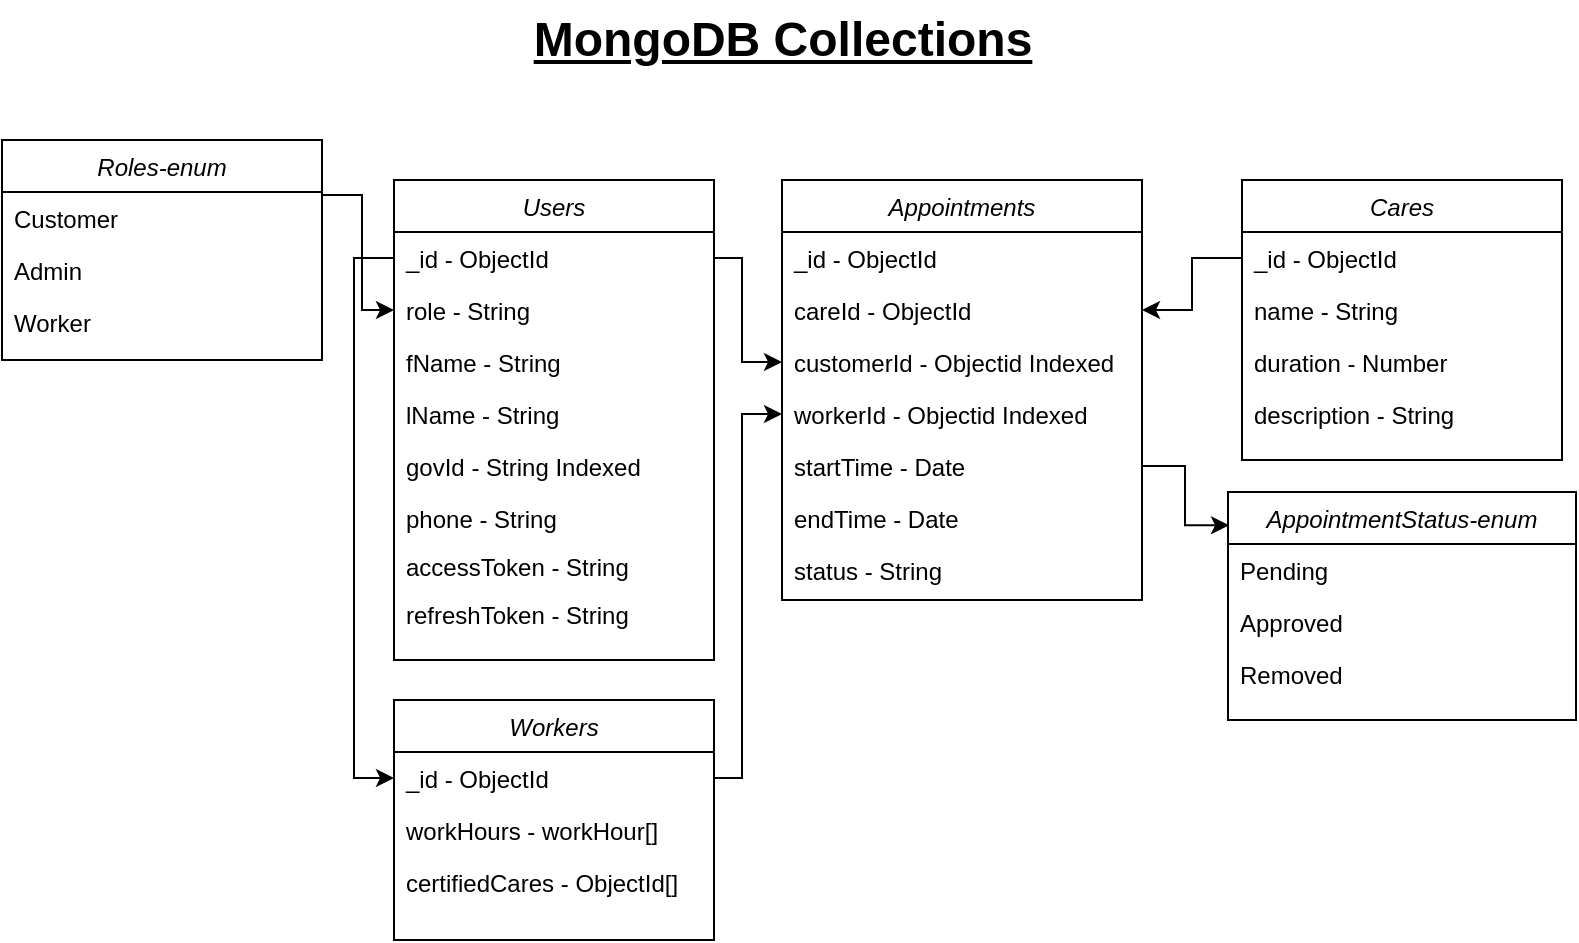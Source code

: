 <mxfile version="24.4.13" type="device">
  <diagram id="C5RBs43oDa-KdzZeNtuy" name="Page-1">
    <mxGraphModel dx="955" dy="470" grid="1" gridSize="10" guides="1" tooltips="1" connect="1" arrows="1" fold="1" page="1" pageScale="1" pageWidth="827" pageHeight="1169" math="0" shadow="0">
      <root>
        <mxCell id="WIyWlLk6GJQsqaUBKTNV-0" />
        <mxCell id="WIyWlLk6GJQsqaUBKTNV-1" parent="WIyWlLk6GJQsqaUBKTNV-0" />
        <mxCell id="zkfFHV4jXpPFQw0GAbJ--0" value="Users" style="swimlane;fontStyle=2;align=center;verticalAlign=top;childLayout=stackLayout;horizontal=1;startSize=26;horizontalStack=0;resizeParent=1;resizeLast=0;collapsible=1;marginBottom=0;rounded=0;shadow=0;strokeWidth=1;" parent="WIyWlLk6GJQsqaUBKTNV-1" vertex="1">
          <mxGeometry x="220" y="110" width="160" height="240" as="geometry">
            <mxRectangle x="210" y="30" width="160" height="26" as="alternateBounds" />
          </mxGeometry>
        </mxCell>
        <mxCell id="5wMddh9WcsArXUHhFbr--5" value="_id - ObjectId" style="text;align=left;verticalAlign=top;spacingLeft=4;spacingRight=4;overflow=hidden;rotatable=0;points=[[0,0.5],[1,0.5]];portConstraint=eastwest;" parent="zkfFHV4jXpPFQw0GAbJ--0" vertex="1">
          <mxGeometry y="26" width="160" height="26" as="geometry" />
        </mxCell>
        <mxCell id="5wMddh9WcsArXUHhFbr--6" value="role - String" style="text;align=left;verticalAlign=top;spacingLeft=4;spacingRight=4;overflow=hidden;rotatable=0;points=[[0,0.5],[1,0.5]];portConstraint=eastwest;rounded=0;shadow=0;html=0;" parent="zkfFHV4jXpPFQw0GAbJ--0" vertex="1">
          <mxGeometry y="52" width="160" height="26" as="geometry" />
        </mxCell>
        <mxCell id="zkfFHV4jXpPFQw0GAbJ--1" value="fName - String" style="text;align=left;verticalAlign=top;spacingLeft=4;spacingRight=4;overflow=hidden;rotatable=0;points=[[0,0.5],[1,0.5]];portConstraint=eastwest;" parent="zkfFHV4jXpPFQw0GAbJ--0" vertex="1">
          <mxGeometry y="78" width="160" height="26" as="geometry" />
        </mxCell>
        <mxCell id="zkfFHV4jXpPFQw0GAbJ--2" value="lName - String" style="text;align=left;verticalAlign=top;spacingLeft=4;spacingRight=4;overflow=hidden;rotatable=0;points=[[0,0.5],[1,0.5]];portConstraint=eastwest;rounded=0;shadow=0;html=0;" parent="zkfFHV4jXpPFQw0GAbJ--0" vertex="1">
          <mxGeometry y="104" width="160" height="26" as="geometry" />
        </mxCell>
        <mxCell id="5wMddh9WcsArXUHhFbr--1" value="govId - String Indexed" style="text;align=left;verticalAlign=top;spacingLeft=4;spacingRight=4;overflow=hidden;rotatable=0;points=[[0,0.5],[1,0.5]];portConstraint=eastwest;rounded=0;shadow=0;html=0;" parent="zkfFHV4jXpPFQw0GAbJ--0" vertex="1">
          <mxGeometry y="130" width="160" height="26" as="geometry" />
        </mxCell>
        <mxCell id="5wMddh9WcsArXUHhFbr--2" value="phone - String" style="text;align=left;verticalAlign=top;spacingLeft=4;spacingRight=4;overflow=hidden;rotatable=0;points=[[0,0.5],[1,0.5]];portConstraint=eastwest;rounded=0;shadow=0;html=0;" parent="zkfFHV4jXpPFQw0GAbJ--0" vertex="1">
          <mxGeometry y="156" width="160" height="24" as="geometry" />
        </mxCell>
        <mxCell id="L3fujQG92cYVwCA-_kUT-23" value="accessToken - String" style="text;align=left;verticalAlign=top;spacingLeft=4;spacingRight=4;overflow=hidden;rotatable=0;points=[[0,0.5],[1,0.5]];portConstraint=eastwest;rounded=0;shadow=0;html=0;" parent="zkfFHV4jXpPFQw0GAbJ--0" vertex="1">
          <mxGeometry y="180" width="160" height="24" as="geometry" />
        </mxCell>
        <mxCell id="L3fujQG92cYVwCA-_kUT-24" value="refreshToken - String" style="text;align=left;verticalAlign=top;spacingLeft=4;spacingRight=4;overflow=hidden;rotatable=0;points=[[0,0.5],[1,0.5]];portConstraint=eastwest;rounded=0;shadow=0;html=0;" parent="zkfFHV4jXpPFQw0GAbJ--0" vertex="1">
          <mxGeometry y="204" width="160" height="24" as="geometry" />
        </mxCell>
        <mxCell id="5wMddh9WcsArXUHhFbr--19" style="edgeStyle=orthogonalEdgeStyle;rounded=0;orthogonalLoop=1;jettySize=auto;html=1;exitX=1;exitY=0.25;exitDx=0;exitDy=0;entryX=0;entryY=0.5;entryDx=0;entryDy=0;" parent="WIyWlLk6GJQsqaUBKTNV-1" source="5wMddh9WcsArXUHhFbr--7" target="5wMddh9WcsArXUHhFbr--6" edge="1">
          <mxGeometry relative="1" as="geometry" />
        </mxCell>
        <mxCell id="5wMddh9WcsArXUHhFbr--7" value="Roles-enum" style="swimlane;fontStyle=2;align=center;verticalAlign=top;childLayout=stackLayout;horizontal=1;startSize=26;horizontalStack=0;resizeParent=1;resizeLast=0;collapsible=1;marginBottom=0;rounded=0;shadow=0;strokeWidth=1;" parent="WIyWlLk6GJQsqaUBKTNV-1" vertex="1">
          <mxGeometry x="24" y="90" width="160" height="110" as="geometry">
            <mxRectangle x="230" y="140" width="160" height="26" as="alternateBounds" />
          </mxGeometry>
        </mxCell>
        <mxCell id="5wMddh9WcsArXUHhFbr--8" value="Customer" style="text;align=left;verticalAlign=top;spacingLeft=4;spacingRight=4;overflow=hidden;rotatable=0;points=[[0,0.5],[1,0.5]];portConstraint=eastwest;" parent="5wMddh9WcsArXUHhFbr--7" vertex="1">
          <mxGeometry y="26" width="160" height="26" as="geometry" />
        </mxCell>
        <mxCell id="5wMddh9WcsArXUHhFbr--17" value="Admin" style="text;align=left;verticalAlign=top;spacingLeft=4;spacingRight=4;overflow=hidden;rotatable=0;points=[[0,0.5],[1,0.5]];portConstraint=eastwest;" parent="5wMddh9WcsArXUHhFbr--7" vertex="1">
          <mxGeometry y="52" width="160" height="26" as="geometry" />
        </mxCell>
        <mxCell id="7nXU35ak5Qws3FhgnZXO-14" value="Worker" style="text;align=left;verticalAlign=top;spacingLeft=4;spacingRight=4;overflow=hidden;rotatable=0;points=[[0,0.5],[1,0.5]];portConstraint=eastwest;" parent="5wMddh9WcsArXUHhFbr--7" vertex="1">
          <mxGeometry y="78" width="160" height="26" as="geometry" />
        </mxCell>
        <mxCell id="L3fujQG92cYVwCA-_kUT-0" value="Cares" style="swimlane;fontStyle=2;align=center;verticalAlign=top;childLayout=stackLayout;horizontal=1;startSize=26;horizontalStack=0;resizeParent=1;resizeLast=0;collapsible=1;marginBottom=0;rounded=0;shadow=0;strokeWidth=1;" parent="WIyWlLk6GJQsqaUBKTNV-1" vertex="1">
          <mxGeometry x="644" y="110" width="160" height="140" as="geometry">
            <mxRectangle x="210" y="30" width="160" height="26" as="alternateBounds" />
          </mxGeometry>
        </mxCell>
        <mxCell id="L3fujQG92cYVwCA-_kUT-1" value="_id - ObjectId" style="text;align=left;verticalAlign=top;spacingLeft=4;spacingRight=4;overflow=hidden;rotatable=0;points=[[0,0.5],[1,0.5]];portConstraint=eastwest;" parent="L3fujQG92cYVwCA-_kUT-0" vertex="1">
          <mxGeometry y="26" width="160" height="26" as="geometry" />
        </mxCell>
        <mxCell id="L3fujQG92cYVwCA-_kUT-2" value="name - String" style="text;align=left;verticalAlign=top;spacingLeft=4;spacingRight=4;overflow=hidden;rotatable=0;points=[[0,0.5],[1,0.5]];portConstraint=eastwest;rounded=0;shadow=0;html=0;" parent="L3fujQG92cYVwCA-_kUT-0" vertex="1">
          <mxGeometry y="52" width="160" height="26" as="geometry" />
        </mxCell>
        <mxCell id="L3fujQG92cYVwCA-_kUT-3" value="duration - Number" style="text;align=left;verticalAlign=top;spacingLeft=4;spacingRight=4;overflow=hidden;rotatable=0;points=[[0,0.5],[1,0.5]];portConstraint=eastwest;" parent="L3fujQG92cYVwCA-_kUT-0" vertex="1">
          <mxGeometry y="78" width="160" height="26" as="geometry" />
        </mxCell>
        <mxCell id="L3fujQG92cYVwCA-_kUT-4" value="description - String" style="text;align=left;verticalAlign=top;spacingLeft=4;spacingRight=4;overflow=hidden;rotatable=0;points=[[0,0.5],[1,0.5]];portConstraint=eastwest;rounded=0;shadow=0;html=0;" parent="L3fujQG92cYVwCA-_kUT-0" vertex="1">
          <mxGeometry y="104" width="160" height="36" as="geometry" />
        </mxCell>
        <mxCell id="L3fujQG92cYVwCA-_kUT-7" value="Appointments" style="swimlane;fontStyle=2;align=center;verticalAlign=top;childLayout=stackLayout;horizontal=1;startSize=26;horizontalStack=0;resizeParent=1;resizeLast=0;collapsible=1;marginBottom=0;rounded=0;shadow=0;strokeWidth=1;" parent="WIyWlLk6GJQsqaUBKTNV-1" vertex="1">
          <mxGeometry x="414" y="110" width="180" height="210" as="geometry">
            <mxRectangle x="414" y="110" width="160" height="26" as="alternateBounds" />
          </mxGeometry>
        </mxCell>
        <mxCell id="L3fujQG92cYVwCA-_kUT-8" value="_id - ObjectId" style="text;align=left;verticalAlign=top;spacingLeft=4;spacingRight=4;overflow=hidden;rotatable=0;points=[[0,0.5],[1,0.5]];portConstraint=eastwest;" parent="L3fujQG92cYVwCA-_kUT-7" vertex="1">
          <mxGeometry y="26" width="180" height="26" as="geometry" />
        </mxCell>
        <mxCell id="L3fujQG92cYVwCA-_kUT-9" value="careId - ObjectId" style="text;align=left;verticalAlign=top;spacingLeft=4;spacingRight=4;overflow=hidden;rotatable=0;points=[[0,0.5],[1,0.5]];portConstraint=eastwest;rounded=0;shadow=0;html=0;" parent="L3fujQG92cYVwCA-_kUT-7" vertex="1">
          <mxGeometry y="52" width="180" height="26" as="geometry" />
        </mxCell>
        <mxCell id="L3fujQG92cYVwCA-_kUT-10" value="customerId - Objectid Indexed" style="text;align=left;verticalAlign=top;spacingLeft=4;spacingRight=4;overflow=hidden;rotatable=0;points=[[0,0.5],[1,0.5]];portConstraint=eastwest;" parent="L3fujQG92cYVwCA-_kUT-7" vertex="1">
          <mxGeometry y="78" width="180" height="26" as="geometry" />
        </mxCell>
        <mxCell id="L3fujQG92cYVwCA-_kUT-18" value="workerId - Objectid Indexed" style="text;align=left;verticalAlign=top;spacingLeft=4;spacingRight=4;overflow=hidden;rotatable=0;points=[[0,0.5],[1,0.5]];portConstraint=eastwest;rounded=0;shadow=0;html=0;" parent="L3fujQG92cYVwCA-_kUT-7" vertex="1">
          <mxGeometry y="104" width="180" height="26" as="geometry" />
        </mxCell>
        <mxCell id="qCU7B_xJwH3yu_bluKCS-0" value="startTime - Date" style="text;align=left;verticalAlign=top;spacingLeft=4;spacingRight=4;overflow=hidden;rotatable=0;points=[[0,0.5],[1,0.5]];portConstraint=eastwest;rounded=0;shadow=0;html=0;" parent="L3fujQG92cYVwCA-_kUT-7" vertex="1">
          <mxGeometry y="130" width="180" height="26" as="geometry" />
        </mxCell>
        <mxCell id="7nXU35ak5Qws3FhgnZXO-2" value="endTime - Date" style="text;align=left;verticalAlign=top;spacingLeft=4;spacingRight=4;overflow=hidden;rotatable=0;points=[[0,0.5],[1,0.5]];portConstraint=eastwest;rounded=0;shadow=0;html=0;" parent="L3fujQG92cYVwCA-_kUT-7" vertex="1">
          <mxGeometry y="156" width="180" height="26" as="geometry" />
        </mxCell>
        <mxCell id="7nXU35ak5Qws3FhgnZXO-1" value="status - String" style="text;align=left;verticalAlign=top;spacingLeft=4;spacingRight=4;overflow=hidden;rotatable=0;points=[[0,0.5],[1,0.5]];portConstraint=eastwest;rounded=0;shadow=0;html=0;" parent="L3fujQG92cYVwCA-_kUT-7" vertex="1">
          <mxGeometry y="182" width="180" height="26" as="geometry" />
        </mxCell>
        <mxCell id="L3fujQG92cYVwCA-_kUT-13" style="edgeStyle=orthogonalEdgeStyle;rounded=0;orthogonalLoop=1;jettySize=auto;html=1;entryX=0;entryY=0.5;entryDx=0;entryDy=0;" parent="WIyWlLk6GJQsqaUBKTNV-1" source="5wMddh9WcsArXUHhFbr--5" target="L3fujQG92cYVwCA-_kUT-10" edge="1">
          <mxGeometry relative="1" as="geometry">
            <Array as="points">
              <mxPoint x="394" y="149" />
              <mxPoint x="394" y="201" />
            </Array>
          </mxGeometry>
        </mxCell>
        <mxCell id="L3fujQG92cYVwCA-_kUT-14" style="edgeStyle=orthogonalEdgeStyle;rounded=0;orthogonalLoop=1;jettySize=auto;html=1;entryX=1;entryY=0.5;entryDx=0;entryDy=0;" parent="WIyWlLk6GJQsqaUBKTNV-1" source="L3fujQG92cYVwCA-_kUT-1" target="L3fujQG92cYVwCA-_kUT-9" edge="1">
          <mxGeometry relative="1" as="geometry" />
        </mxCell>
        <mxCell id="L3fujQG92cYVwCA-_kUT-17" value="MongoDB Collections" style="text;strokeColor=none;fillColor=none;html=1;fontSize=24;fontStyle=5;verticalAlign=middle;align=center;" parent="WIyWlLk6GJQsqaUBKTNV-1" vertex="1">
          <mxGeometry x="269" y="20" width="290" height="40" as="geometry" />
        </mxCell>
        <mxCell id="qCU7B_xJwH3yu_bluKCS-1" value="AppointmentStatus-enum" style="swimlane;fontStyle=2;align=center;verticalAlign=top;childLayout=stackLayout;horizontal=1;startSize=26;horizontalStack=0;resizeParent=1;resizeLast=0;collapsible=1;marginBottom=0;rounded=0;shadow=0;strokeWidth=1;" parent="WIyWlLk6GJQsqaUBKTNV-1" vertex="1">
          <mxGeometry x="637" y="266" width="174" height="114" as="geometry">
            <mxRectangle x="210" y="30" width="160" height="26" as="alternateBounds" />
          </mxGeometry>
        </mxCell>
        <mxCell id="qCU7B_xJwH3yu_bluKCS-2" value="Pending " style="text;align=left;verticalAlign=top;spacingLeft=4;spacingRight=4;overflow=hidden;rotatable=0;points=[[0,0.5],[1,0.5]];portConstraint=eastwest;" parent="qCU7B_xJwH3yu_bluKCS-1" vertex="1">
          <mxGeometry y="26" width="174" height="26" as="geometry" />
        </mxCell>
        <mxCell id="qCU7B_xJwH3yu_bluKCS-6" value="Approved " style="text;align=left;verticalAlign=top;spacingLeft=4;spacingRight=4;overflow=hidden;rotatable=0;points=[[0,0.5],[1,0.5]];portConstraint=eastwest;" parent="qCU7B_xJwH3yu_bluKCS-1" vertex="1">
          <mxGeometry y="52" width="174" height="26" as="geometry" />
        </mxCell>
        <mxCell id="7nXU35ak5Qws3FhgnZXO-3" value="Removed " style="text;align=left;verticalAlign=top;spacingLeft=4;spacingRight=4;overflow=hidden;rotatable=0;points=[[0,0.5],[1,0.5]];portConstraint=eastwest;" parent="qCU7B_xJwH3yu_bluKCS-1" vertex="1">
          <mxGeometry y="78" width="174" height="26" as="geometry" />
        </mxCell>
        <mxCell id="qCU7B_xJwH3yu_bluKCS-8" style="edgeStyle=orthogonalEdgeStyle;rounded=0;orthogonalLoop=1;jettySize=auto;html=1;entryX=0.003;entryY=0.146;entryDx=0;entryDy=0;entryPerimeter=0;" parent="WIyWlLk6GJQsqaUBKTNV-1" source="qCU7B_xJwH3yu_bluKCS-0" target="qCU7B_xJwH3yu_bluKCS-1" edge="1">
          <mxGeometry relative="1" as="geometry" />
        </mxCell>
        <mxCell id="7nXU35ak5Qws3FhgnZXO-4" value="Workers" style="swimlane;fontStyle=2;align=center;verticalAlign=top;childLayout=stackLayout;horizontal=1;startSize=26;horizontalStack=0;resizeParent=1;resizeLast=0;collapsible=1;marginBottom=0;rounded=0;shadow=0;strokeWidth=1;" parent="WIyWlLk6GJQsqaUBKTNV-1" vertex="1">
          <mxGeometry x="220" y="370" width="160" height="120" as="geometry">
            <mxRectangle x="210" y="30" width="160" height="26" as="alternateBounds" />
          </mxGeometry>
        </mxCell>
        <mxCell id="7nXU35ak5Qws3FhgnZXO-5" value="_id - ObjectId" style="text;align=left;verticalAlign=top;spacingLeft=4;spacingRight=4;overflow=hidden;rotatable=0;points=[[0,0.5],[1,0.5]];portConstraint=eastwest;" parent="7nXU35ak5Qws3FhgnZXO-4" vertex="1">
          <mxGeometry y="26" width="160" height="26" as="geometry" />
        </mxCell>
        <mxCell id="7nXU35ak5Qws3FhgnZXO-16" value="workHours - workHour[]" style="text;align=left;verticalAlign=top;spacingLeft=4;spacingRight=4;overflow=hidden;rotatable=0;points=[[0,0.5],[1,0.5]];portConstraint=eastwest;" parent="7nXU35ak5Qws3FhgnZXO-4" vertex="1">
          <mxGeometry y="52" width="160" height="26" as="geometry" />
        </mxCell>
        <mxCell id="7nXU35ak5Qws3FhgnZXO-17" value="certifiedCares - ObjectId[]" style="text;align=left;verticalAlign=top;spacingLeft=4;spacingRight=4;overflow=hidden;rotatable=0;points=[[0,0.5],[1,0.5]];portConstraint=eastwest;" parent="7nXU35ak5Qws3FhgnZXO-4" vertex="1">
          <mxGeometry y="78" width="160" height="26" as="geometry" />
        </mxCell>
        <mxCell id="7nXU35ak5Qws3FhgnZXO-21" style="edgeStyle=orthogonalEdgeStyle;rounded=0;orthogonalLoop=1;jettySize=auto;html=1;entryX=0;entryY=0.5;entryDx=0;entryDy=0;" parent="WIyWlLk6GJQsqaUBKTNV-1" source="7nXU35ak5Qws3FhgnZXO-5" target="L3fujQG92cYVwCA-_kUT-18" edge="1">
          <mxGeometry relative="1" as="geometry">
            <mxPoint x="400" y="250" as="targetPoint" />
            <Array as="points">
              <mxPoint x="394" y="409" />
              <mxPoint x="394" y="227" />
            </Array>
          </mxGeometry>
        </mxCell>
        <mxCell id="7nXU35ak5Qws3FhgnZXO-22" style="edgeStyle=orthogonalEdgeStyle;rounded=0;orthogonalLoop=1;jettySize=auto;html=1;exitX=0;exitY=0.5;exitDx=0;exitDy=0;entryX=0;entryY=0.5;entryDx=0;entryDy=0;" parent="WIyWlLk6GJQsqaUBKTNV-1" source="5wMddh9WcsArXUHhFbr--5" target="7nXU35ak5Qws3FhgnZXO-5" edge="1">
          <mxGeometry relative="1" as="geometry" />
        </mxCell>
      </root>
    </mxGraphModel>
  </diagram>
</mxfile>
